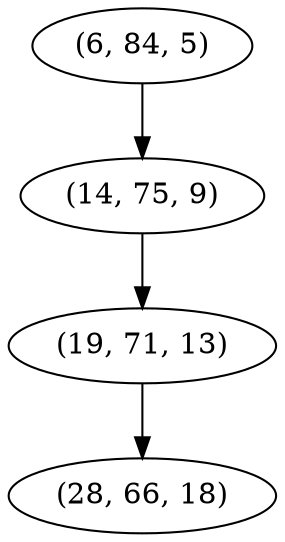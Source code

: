 digraph tree {
    "(6, 84, 5)";
    "(14, 75, 9)";
    "(19, 71, 13)";
    "(28, 66, 18)";
    "(6, 84, 5)" -> "(14, 75, 9)";
    "(14, 75, 9)" -> "(19, 71, 13)";
    "(19, 71, 13)" -> "(28, 66, 18)";
}
